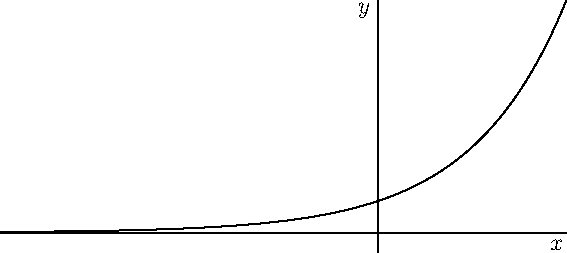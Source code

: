 size(10cm);

import graph;

xaxis("$x$");
yaxis("$y$");

real f1(real x) {return exp(x)/3;}

draw(graph(f1,-4,2));
